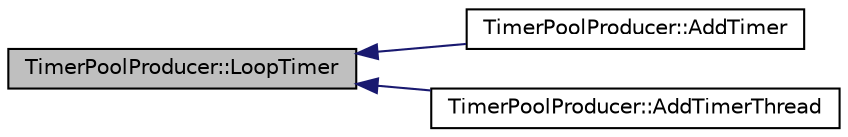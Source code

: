 digraph G
{
  edge [fontname="Helvetica",fontsize="10",labelfontname="Helvetica",labelfontsize="10"];
  node [fontname="Helvetica",fontsize="10",shape=record];
  rankdir="LR";
  Node1 [label="TimerPoolProducer::LoopTimer",height=0.2,width=0.4,color="black", fillcolor="grey75", style="filled" fontcolor="black"];
  Node1 -> Node2 [dir="back",color="midnightblue",fontsize="10",style="solid"];
  Node2 [label="TimerPoolProducer::AddTimer",height=0.2,width=0.4,color="black", fillcolor="white", style="filled",URL="$classTimerPoolProducer.html#abd7029bf92e829eae0264b9abeb1184f"];
  Node1 -> Node3 [dir="back",color="midnightblue",fontsize="10",style="solid"];
  Node3 [label="TimerPoolProducer::AddTimerThread",height=0.2,width=0.4,color="black", fillcolor="white", style="filled",URL="$classTimerPoolProducer.html#a551646d28abe29b451e1bcca031b7c8a"];
}
